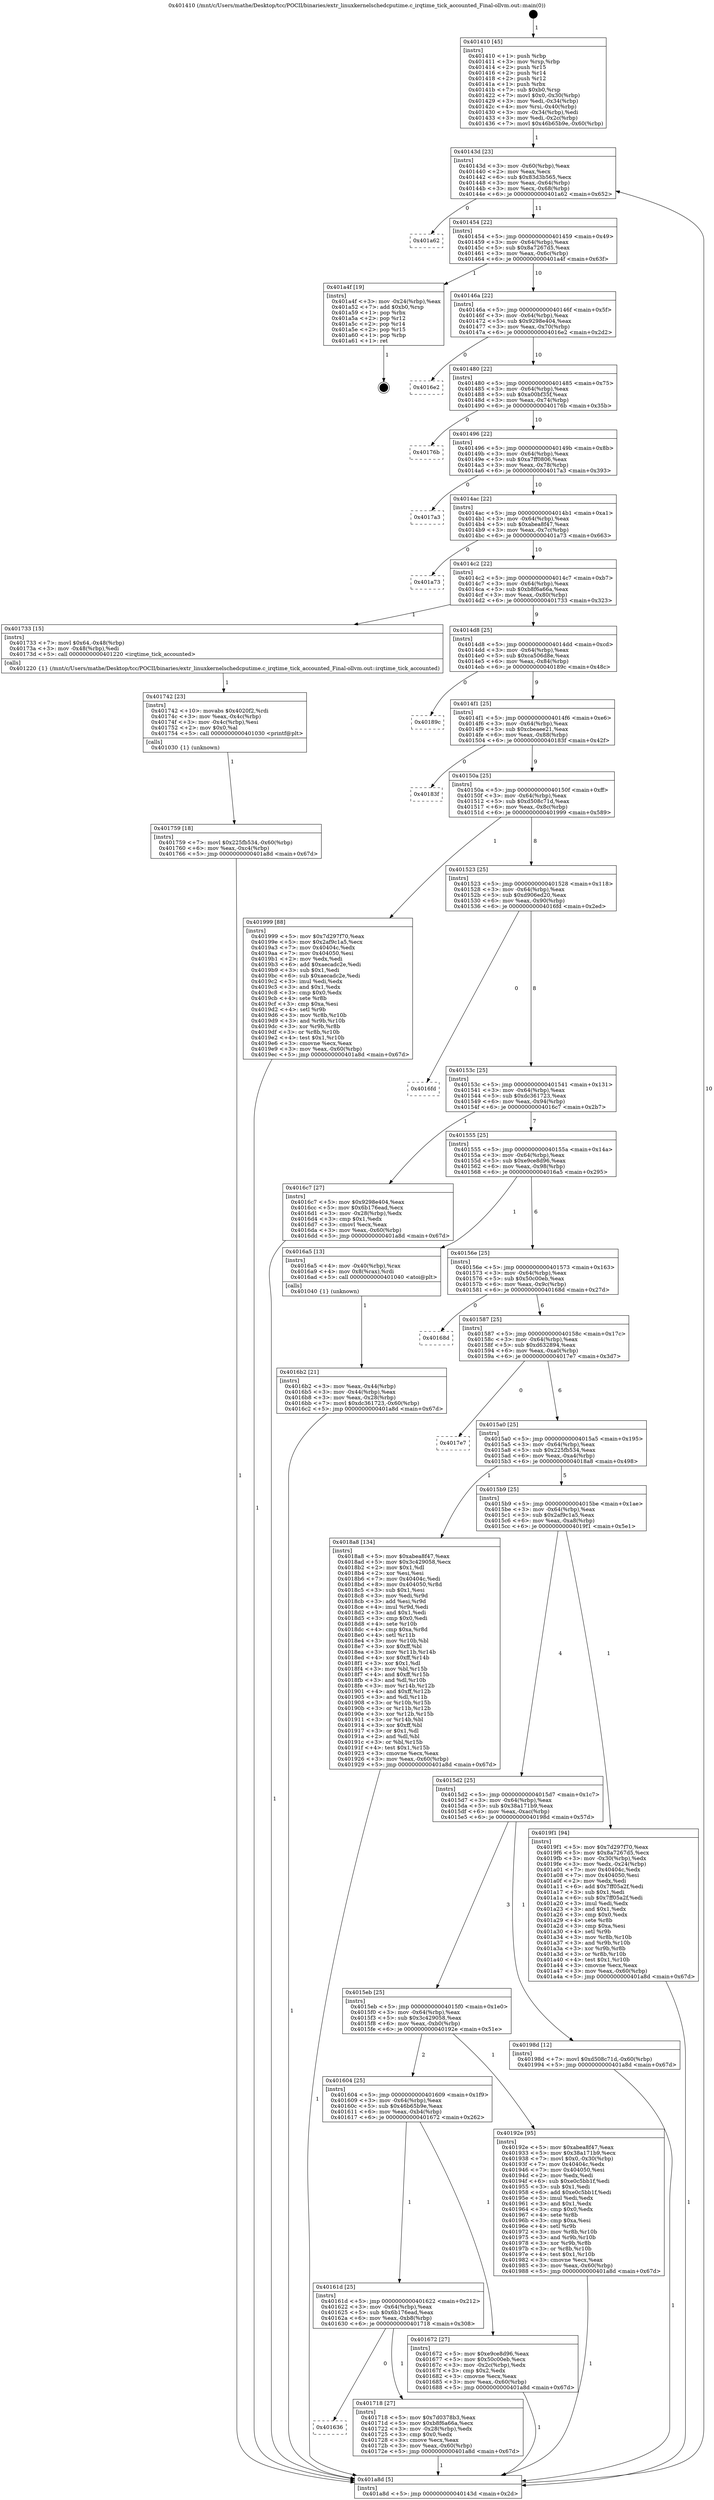 digraph "0x401410" {
  label = "0x401410 (/mnt/c/Users/mathe/Desktop/tcc/POCII/binaries/extr_linuxkernelschedcputime.c_irqtime_tick_accounted_Final-ollvm.out::main(0))"
  labelloc = "t"
  node[shape=record]

  Entry [label="",width=0.3,height=0.3,shape=circle,fillcolor=black,style=filled]
  "0x40143d" [label="{
     0x40143d [23]\l
     | [instrs]\l
     &nbsp;&nbsp;0x40143d \<+3\>: mov -0x60(%rbp),%eax\l
     &nbsp;&nbsp;0x401440 \<+2\>: mov %eax,%ecx\l
     &nbsp;&nbsp;0x401442 \<+6\>: sub $0x83d3b565,%ecx\l
     &nbsp;&nbsp;0x401448 \<+3\>: mov %eax,-0x64(%rbp)\l
     &nbsp;&nbsp;0x40144b \<+3\>: mov %ecx,-0x68(%rbp)\l
     &nbsp;&nbsp;0x40144e \<+6\>: je 0000000000401a62 \<main+0x652\>\l
  }"]
  "0x401a62" [label="{
     0x401a62\l
  }", style=dashed]
  "0x401454" [label="{
     0x401454 [22]\l
     | [instrs]\l
     &nbsp;&nbsp;0x401454 \<+5\>: jmp 0000000000401459 \<main+0x49\>\l
     &nbsp;&nbsp;0x401459 \<+3\>: mov -0x64(%rbp),%eax\l
     &nbsp;&nbsp;0x40145c \<+5\>: sub $0x8a7267d5,%eax\l
     &nbsp;&nbsp;0x401461 \<+3\>: mov %eax,-0x6c(%rbp)\l
     &nbsp;&nbsp;0x401464 \<+6\>: je 0000000000401a4f \<main+0x63f\>\l
  }"]
  Exit [label="",width=0.3,height=0.3,shape=circle,fillcolor=black,style=filled,peripheries=2]
  "0x401a4f" [label="{
     0x401a4f [19]\l
     | [instrs]\l
     &nbsp;&nbsp;0x401a4f \<+3\>: mov -0x24(%rbp),%eax\l
     &nbsp;&nbsp;0x401a52 \<+7\>: add $0xb0,%rsp\l
     &nbsp;&nbsp;0x401a59 \<+1\>: pop %rbx\l
     &nbsp;&nbsp;0x401a5a \<+2\>: pop %r12\l
     &nbsp;&nbsp;0x401a5c \<+2\>: pop %r14\l
     &nbsp;&nbsp;0x401a5e \<+2\>: pop %r15\l
     &nbsp;&nbsp;0x401a60 \<+1\>: pop %rbp\l
     &nbsp;&nbsp;0x401a61 \<+1\>: ret\l
  }"]
  "0x40146a" [label="{
     0x40146a [22]\l
     | [instrs]\l
     &nbsp;&nbsp;0x40146a \<+5\>: jmp 000000000040146f \<main+0x5f\>\l
     &nbsp;&nbsp;0x40146f \<+3\>: mov -0x64(%rbp),%eax\l
     &nbsp;&nbsp;0x401472 \<+5\>: sub $0x9298e404,%eax\l
     &nbsp;&nbsp;0x401477 \<+3\>: mov %eax,-0x70(%rbp)\l
     &nbsp;&nbsp;0x40147a \<+6\>: je 00000000004016e2 \<main+0x2d2\>\l
  }"]
  "0x401759" [label="{
     0x401759 [18]\l
     | [instrs]\l
     &nbsp;&nbsp;0x401759 \<+7\>: movl $0x225fb534,-0x60(%rbp)\l
     &nbsp;&nbsp;0x401760 \<+6\>: mov %eax,-0xc4(%rbp)\l
     &nbsp;&nbsp;0x401766 \<+5\>: jmp 0000000000401a8d \<main+0x67d\>\l
  }"]
  "0x4016e2" [label="{
     0x4016e2\l
  }", style=dashed]
  "0x401480" [label="{
     0x401480 [22]\l
     | [instrs]\l
     &nbsp;&nbsp;0x401480 \<+5\>: jmp 0000000000401485 \<main+0x75\>\l
     &nbsp;&nbsp;0x401485 \<+3\>: mov -0x64(%rbp),%eax\l
     &nbsp;&nbsp;0x401488 \<+5\>: sub $0xa00bf35f,%eax\l
     &nbsp;&nbsp;0x40148d \<+3\>: mov %eax,-0x74(%rbp)\l
     &nbsp;&nbsp;0x401490 \<+6\>: je 000000000040176b \<main+0x35b\>\l
  }"]
  "0x401742" [label="{
     0x401742 [23]\l
     | [instrs]\l
     &nbsp;&nbsp;0x401742 \<+10\>: movabs $0x4020f2,%rdi\l
     &nbsp;&nbsp;0x40174c \<+3\>: mov %eax,-0x4c(%rbp)\l
     &nbsp;&nbsp;0x40174f \<+3\>: mov -0x4c(%rbp),%esi\l
     &nbsp;&nbsp;0x401752 \<+2\>: mov $0x0,%al\l
     &nbsp;&nbsp;0x401754 \<+5\>: call 0000000000401030 \<printf@plt\>\l
     | [calls]\l
     &nbsp;&nbsp;0x401030 \{1\} (unknown)\l
  }"]
  "0x40176b" [label="{
     0x40176b\l
  }", style=dashed]
  "0x401496" [label="{
     0x401496 [22]\l
     | [instrs]\l
     &nbsp;&nbsp;0x401496 \<+5\>: jmp 000000000040149b \<main+0x8b\>\l
     &nbsp;&nbsp;0x40149b \<+3\>: mov -0x64(%rbp),%eax\l
     &nbsp;&nbsp;0x40149e \<+5\>: sub $0xa7ff0806,%eax\l
     &nbsp;&nbsp;0x4014a3 \<+3\>: mov %eax,-0x78(%rbp)\l
     &nbsp;&nbsp;0x4014a6 \<+6\>: je 00000000004017a3 \<main+0x393\>\l
  }"]
  "0x401636" [label="{
     0x401636\l
  }", style=dashed]
  "0x4017a3" [label="{
     0x4017a3\l
  }", style=dashed]
  "0x4014ac" [label="{
     0x4014ac [22]\l
     | [instrs]\l
     &nbsp;&nbsp;0x4014ac \<+5\>: jmp 00000000004014b1 \<main+0xa1\>\l
     &nbsp;&nbsp;0x4014b1 \<+3\>: mov -0x64(%rbp),%eax\l
     &nbsp;&nbsp;0x4014b4 \<+5\>: sub $0xabea8f47,%eax\l
     &nbsp;&nbsp;0x4014b9 \<+3\>: mov %eax,-0x7c(%rbp)\l
     &nbsp;&nbsp;0x4014bc \<+6\>: je 0000000000401a73 \<main+0x663\>\l
  }"]
  "0x401718" [label="{
     0x401718 [27]\l
     | [instrs]\l
     &nbsp;&nbsp;0x401718 \<+5\>: mov $0x7d0378b3,%eax\l
     &nbsp;&nbsp;0x40171d \<+5\>: mov $0xb8f6a66a,%ecx\l
     &nbsp;&nbsp;0x401722 \<+3\>: mov -0x28(%rbp),%edx\l
     &nbsp;&nbsp;0x401725 \<+3\>: cmp $0x0,%edx\l
     &nbsp;&nbsp;0x401728 \<+3\>: cmove %ecx,%eax\l
     &nbsp;&nbsp;0x40172b \<+3\>: mov %eax,-0x60(%rbp)\l
     &nbsp;&nbsp;0x40172e \<+5\>: jmp 0000000000401a8d \<main+0x67d\>\l
  }"]
  "0x401a73" [label="{
     0x401a73\l
  }", style=dashed]
  "0x4014c2" [label="{
     0x4014c2 [22]\l
     | [instrs]\l
     &nbsp;&nbsp;0x4014c2 \<+5\>: jmp 00000000004014c7 \<main+0xb7\>\l
     &nbsp;&nbsp;0x4014c7 \<+3\>: mov -0x64(%rbp),%eax\l
     &nbsp;&nbsp;0x4014ca \<+5\>: sub $0xb8f6a66a,%eax\l
     &nbsp;&nbsp;0x4014cf \<+3\>: mov %eax,-0x80(%rbp)\l
     &nbsp;&nbsp;0x4014d2 \<+6\>: je 0000000000401733 \<main+0x323\>\l
  }"]
  "0x4016b2" [label="{
     0x4016b2 [21]\l
     | [instrs]\l
     &nbsp;&nbsp;0x4016b2 \<+3\>: mov %eax,-0x44(%rbp)\l
     &nbsp;&nbsp;0x4016b5 \<+3\>: mov -0x44(%rbp),%eax\l
     &nbsp;&nbsp;0x4016b8 \<+3\>: mov %eax,-0x28(%rbp)\l
     &nbsp;&nbsp;0x4016bb \<+7\>: movl $0xdc361723,-0x60(%rbp)\l
     &nbsp;&nbsp;0x4016c2 \<+5\>: jmp 0000000000401a8d \<main+0x67d\>\l
  }"]
  "0x401733" [label="{
     0x401733 [15]\l
     | [instrs]\l
     &nbsp;&nbsp;0x401733 \<+7\>: movl $0x64,-0x48(%rbp)\l
     &nbsp;&nbsp;0x40173a \<+3\>: mov -0x48(%rbp),%edi\l
     &nbsp;&nbsp;0x40173d \<+5\>: call 0000000000401220 \<irqtime_tick_accounted\>\l
     | [calls]\l
     &nbsp;&nbsp;0x401220 \{1\} (/mnt/c/Users/mathe/Desktop/tcc/POCII/binaries/extr_linuxkernelschedcputime.c_irqtime_tick_accounted_Final-ollvm.out::irqtime_tick_accounted)\l
  }"]
  "0x4014d8" [label="{
     0x4014d8 [25]\l
     | [instrs]\l
     &nbsp;&nbsp;0x4014d8 \<+5\>: jmp 00000000004014dd \<main+0xcd\>\l
     &nbsp;&nbsp;0x4014dd \<+3\>: mov -0x64(%rbp),%eax\l
     &nbsp;&nbsp;0x4014e0 \<+5\>: sub $0xca506d8e,%eax\l
     &nbsp;&nbsp;0x4014e5 \<+6\>: mov %eax,-0x84(%rbp)\l
     &nbsp;&nbsp;0x4014eb \<+6\>: je 000000000040189c \<main+0x48c\>\l
  }"]
  "0x401410" [label="{
     0x401410 [45]\l
     | [instrs]\l
     &nbsp;&nbsp;0x401410 \<+1\>: push %rbp\l
     &nbsp;&nbsp;0x401411 \<+3\>: mov %rsp,%rbp\l
     &nbsp;&nbsp;0x401414 \<+2\>: push %r15\l
     &nbsp;&nbsp;0x401416 \<+2\>: push %r14\l
     &nbsp;&nbsp;0x401418 \<+2\>: push %r12\l
     &nbsp;&nbsp;0x40141a \<+1\>: push %rbx\l
     &nbsp;&nbsp;0x40141b \<+7\>: sub $0xb0,%rsp\l
     &nbsp;&nbsp;0x401422 \<+7\>: movl $0x0,-0x30(%rbp)\l
     &nbsp;&nbsp;0x401429 \<+3\>: mov %edi,-0x34(%rbp)\l
     &nbsp;&nbsp;0x40142c \<+4\>: mov %rsi,-0x40(%rbp)\l
     &nbsp;&nbsp;0x401430 \<+3\>: mov -0x34(%rbp),%edi\l
     &nbsp;&nbsp;0x401433 \<+3\>: mov %edi,-0x2c(%rbp)\l
     &nbsp;&nbsp;0x401436 \<+7\>: movl $0x46b65b9e,-0x60(%rbp)\l
  }"]
  "0x40189c" [label="{
     0x40189c\l
  }", style=dashed]
  "0x4014f1" [label="{
     0x4014f1 [25]\l
     | [instrs]\l
     &nbsp;&nbsp;0x4014f1 \<+5\>: jmp 00000000004014f6 \<main+0xe6\>\l
     &nbsp;&nbsp;0x4014f6 \<+3\>: mov -0x64(%rbp),%eax\l
     &nbsp;&nbsp;0x4014f9 \<+5\>: sub $0xcbeaee21,%eax\l
     &nbsp;&nbsp;0x4014fe \<+6\>: mov %eax,-0x88(%rbp)\l
     &nbsp;&nbsp;0x401504 \<+6\>: je 000000000040183f \<main+0x42f\>\l
  }"]
  "0x401a8d" [label="{
     0x401a8d [5]\l
     | [instrs]\l
     &nbsp;&nbsp;0x401a8d \<+5\>: jmp 000000000040143d \<main+0x2d\>\l
  }"]
  "0x40183f" [label="{
     0x40183f\l
  }", style=dashed]
  "0x40150a" [label="{
     0x40150a [25]\l
     | [instrs]\l
     &nbsp;&nbsp;0x40150a \<+5\>: jmp 000000000040150f \<main+0xff\>\l
     &nbsp;&nbsp;0x40150f \<+3\>: mov -0x64(%rbp),%eax\l
     &nbsp;&nbsp;0x401512 \<+5\>: sub $0xd508c71d,%eax\l
     &nbsp;&nbsp;0x401517 \<+6\>: mov %eax,-0x8c(%rbp)\l
     &nbsp;&nbsp;0x40151d \<+6\>: je 0000000000401999 \<main+0x589\>\l
  }"]
  "0x40161d" [label="{
     0x40161d [25]\l
     | [instrs]\l
     &nbsp;&nbsp;0x40161d \<+5\>: jmp 0000000000401622 \<main+0x212\>\l
     &nbsp;&nbsp;0x401622 \<+3\>: mov -0x64(%rbp),%eax\l
     &nbsp;&nbsp;0x401625 \<+5\>: sub $0x6b176ead,%eax\l
     &nbsp;&nbsp;0x40162a \<+6\>: mov %eax,-0xb8(%rbp)\l
     &nbsp;&nbsp;0x401630 \<+6\>: je 0000000000401718 \<main+0x308\>\l
  }"]
  "0x401999" [label="{
     0x401999 [88]\l
     | [instrs]\l
     &nbsp;&nbsp;0x401999 \<+5\>: mov $0x7d297f70,%eax\l
     &nbsp;&nbsp;0x40199e \<+5\>: mov $0x2af9c1a5,%ecx\l
     &nbsp;&nbsp;0x4019a3 \<+7\>: mov 0x40404c,%edx\l
     &nbsp;&nbsp;0x4019aa \<+7\>: mov 0x404050,%esi\l
     &nbsp;&nbsp;0x4019b1 \<+2\>: mov %edx,%edi\l
     &nbsp;&nbsp;0x4019b3 \<+6\>: add $0xaecadc2e,%edi\l
     &nbsp;&nbsp;0x4019b9 \<+3\>: sub $0x1,%edi\l
     &nbsp;&nbsp;0x4019bc \<+6\>: sub $0xaecadc2e,%edi\l
     &nbsp;&nbsp;0x4019c2 \<+3\>: imul %edi,%edx\l
     &nbsp;&nbsp;0x4019c5 \<+3\>: and $0x1,%edx\l
     &nbsp;&nbsp;0x4019c8 \<+3\>: cmp $0x0,%edx\l
     &nbsp;&nbsp;0x4019cb \<+4\>: sete %r8b\l
     &nbsp;&nbsp;0x4019cf \<+3\>: cmp $0xa,%esi\l
     &nbsp;&nbsp;0x4019d2 \<+4\>: setl %r9b\l
     &nbsp;&nbsp;0x4019d6 \<+3\>: mov %r8b,%r10b\l
     &nbsp;&nbsp;0x4019d9 \<+3\>: and %r9b,%r10b\l
     &nbsp;&nbsp;0x4019dc \<+3\>: xor %r9b,%r8b\l
     &nbsp;&nbsp;0x4019df \<+3\>: or %r8b,%r10b\l
     &nbsp;&nbsp;0x4019e2 \<+4\>: test $0x1,%r10b\l
     &nbsp;&nbsp;0x4019e6 \<+3\>: cmovne %ecx,%eax\l
     &nbsp;&nbsp;0x4019e9 \<+3\>: mov %eax,-0x60(%rbp)\l
     &nbsp;&nbsp;0x4019ec \<+5\>: jmp 0000000000401a8d \<main+0x67d\>\l
  }"]
  "0x401523" [label="{
     0x401523 [25]\l
     | [instrs]\l
     &nbsp;&nbsp;0x401523 \<+5\>: jmp 0000000000401528 \<main+0x118\>\l
     &nbsp;&nbsp;0x401528 \<+3\>: mov -0x64(%rbp),%eax\l
     &nbsp;&nbsp;0x40152b \<+5\>: sub $0xd906ed20,%eax\l
     &nbsp;&nbsp;0x401530 \<+6\>: mov %eax,-0x90(%rbp)\l
     &nbsp;&nbsp;0x401536 \<+6\>: je 00000000004016fd \<main+0x2ed\>\l
  }"]
  "0x401672" [label="{
     0x401672 [27]\l
     | [instrs]\l
     &nbsp;&nbsp;0x401672 \<+5\>: mov $0xe9ce8d96,%eax\l
     &nbsp;&nbsp;0x401677 \<+5\>: mov $0x50c00eb,%ecx\l
     &nbsp;&nbsp;0x40167c \<+3\>: mov -0x2c(%rbp),%edx\l
     &nbsp;&nbsp;0x40167f \<+3\>: cmp $0x2,%edx\l
     &nbsp;&nbsp;0x401682 \<+3\>: cmovne %ecx,%eax\l
     &nbsp;&nbsp;0x401685 \<+3\>: mov %eax,-0x60(%rbp)\l
     &nbsp;&nbsp;0x401688 \<+5\>: jmp 0000000000401a8d \<main+0x67d\>\l
  }"]
  "0x4016fd" [label="{
     0x4016fd\l
  }", style=dashed]
  "0x40153c" [label="{
     0x40153c [25]\l
     | [instrs]\l
     &nbsp;&nbsp;0x40153c \<+5\>: jmp 0000000000401541 \<main+0x131\>\l
     &nbsp;&nbsp;0x401541 \<+3\>: mov -0x64(%rbp),%eax\l
     &nbsp;&nbsp;0x401544 \<+5\>: sub $0xdc361723,%eax\l
     &nbsp;&nbsp;0x401549 \<+6\>: mov %eax,-0x94(%rbp)\l
     &nbsp;&nbsp;0x40154f \<+6\>: je 00000000004016c7 \<main+0x2b7\>\l
  }"]
  "0x401604" [label="{
     0x401604 [25]\l
     | [instrs]\l
     &nbsp;&nbsp;0x401604 \<+5\>: jmp 0000000000401609 \<main+0x1f9\>\l
     &nbsp;&nbsp;0x401609 \<+3\>: mov -0x64(%rbp),%eax\l
     &nbsp;&nbsp;0x40160c \<+5\>: sub $0x46b65b9e,%eax\l
     &nbsp;&nbsp;0x401611 \<+6\>: mov %eax,-0xb4(%rbp)\l
     &nbsp;&nbsp;0x401617 \<+6\>: je 0000000000401672 \<main+0x262\>\l
  }"]
  "0x4016c7" [label="{
     0x4016c7 [27]\l
     | [instrs]\l
     &nbsp;&nbsp;0x4016c7 \<+5\>: mov $0x9298e404,%eax\l
     &nbsp;&nbsp;0x4016cc \<+5\>: mov $0x6b176ead,%ecx\l
     &nbsp;&nbsp;0x4016d1 \<+3\>: mov -0x28(%rbp),%edx\l
     &nbsp;&nbsp;0x4016d4 \<+3\>: cmp $0x1,%edx\l
     &nbsp;&nbsp;0x4016d7 \<+3\>: cmovl %ecx,%eax\l
     &nbsp;&nbsp;0x4016da \<+3\>: mov %eax,-0x60(%rbp)\l
     &nbsp;&nbsp;0x4016dd \<+5\>: jmp 0000000000401a8d \<main+0x67d\>\l
  }"]
  "0x401555" [label="{
     0x401555 [25]\l
     | [instrs]\l
     &nbsp;&nbsp;0x401555 \<+5\>: jmp 000000000040155a \<main+0x14a\>\l
     &nbsp;&nbsp;0x40155a \<+3\>: mov -0x64(%rbp),%eax\l
     &nbsp;&nbsp;0x40155d \<+5\>: sub $0xe9ce8d96,%eax\l
     &nbsp;&nbsp;0x401562 \<+6\>: mov %eax,-0x98(%rbp)\l
     &nbsp;&nbsp;0x401568 \<+6\>: je 00000000004016a5 \<main+0x295\>\l
  }"]
  "0x40192e" [label="{
     0x40192e [95]\l
     | [instrs]\l
     &nbsp;&nbsp;0x40192e \<+5\>: mov $0xabea8f47,%eax\l
     &nbsp;&nbsp;0x401933 \<+5\>: mov $0x38a171b9,%ecx\l
     &nbsp;&nbsp;0x401938 \<+7\>: movl $0x0,-0x30(%rbp)\l
     &nbsp;&nbsp;0x40193f \<+7\>: mov 0x40404c,%edx\l
     &nbsp;&nbsp;0x401946 \<+7\>: mov 0x404050,%esi\l
     &nbsp;&nbsp;0x40194d \<+2\>: mov %edx,%edi\l
     &nbsp;&nbsp;0x40194f \<+6\>: sub $0xe0c5bb1f,%edi\l
     &nbsp;&nbsp;0x401955 \<+3\>: sub $0x1,%edi\l
     &nbsp;&nbsp;0x401958 \<+6\>: add $0xe0c5bb1f,%edi\l
     &nbsp;&nbsp;0x40195e \<+3\>: imul %edi,%edx\l
     &nbsp;&nbsp;0x401961 \<+3\>: and $0x1,%edx\l
     &nbsp;&nbsp;0x401964 \<+3\>: cmp $0x0,%edx\l
     &nbsp;&nbsp;0x401967 \<+4\>: sete %r8b\l
     &nbsp;&nbsp;0x40196b \<+3\>: cmp $0xa,%esi\l
     &nbsp;&nbsp;0x40196e \<+4\>: setl %r9b\l
     &nbsp;&nbsp;0x401972 \<+3\>: mov %r8b,%r10b\l
     &nbsp;&nbsp;0x401975 \<+3\>: and %r9b,%r10b\l
     &nbsp;&nbsp;0x401978 \<+3\>: xor %r9b,%r8b\l
     &nbsp;&nbsp;0x40197b \<+3\>: or %r8b,%r10b\l
     &nbsp;&nbsp;0x40197e \<+4\>: test $0x1,%r10b\l
     &nbsp;&nbsp;0x401982 \<+3\>: cmovne %ecx,%eax\l
     &nbsp;&nbsp;0x401985 \<+3\>: mov %eax,-0x60(%rbp)\l
     &nbsp;&nbsp;0x401988 \<+5\>: jmp 0000000000401a8d \<main+0x67d\>\l
  }"]
  "0x4016a5" [label="{
     0x4016a5 [13]\l
     | [instrs]\l
     &nbsp;&nbsp;0x4016a5 \<+4\>: mov -0x40(%rbp),%rax\l
     &nbsp;&nbsp;0x4016a9 \<+4\>: mov 0x8(%rax),%rdi\l
     &nbsp;&nbsp;0x4016ad \<+5\>: call 0000000000401040 \<atoi@plt\>\l
     | [calls]\l
     &nbsp;&nbsp;0x401040 \{1\} (unknown)\l
  }"]
  "0x40156e" [label="{
     0x40156e [25]\l
     | [instrs]\l
     &nbsp;&nbsp;0x40156e \<+5\>: jmp 0000000000401573 \<main+0x163\>\l
     &nbsp;&nbsp;0x401573 \<+3\>: mov -0x64(%rbp),%eax\l
     &nbsp;&nbsp;0x401576 \<+5\>: sub $0x50c00eb,%eax\l
     &nbsp;&nbsp;0x40157b \<+6\>: mov %eax,-0x9c(%rbp)\l
     &nbsp;&nbsp;0x401581 \<+6\>: je 000000000040168d \<main+0x27d\>\l
  }"]
  "0x4015eb" [label="{
     0x4015eb [25]\l
     | [instrs]\l
     &nbsp;&nbsp;0x4015eb \<+5\>: jmp 00000000004015f0 \<main+0x1e0\>\l
     &nbsp;&nbsp;0x4015f0 \<+3\>: mov -0x64(%rbp),%eax\l
     &nbsp;&nbsp;0x4015f3 \<+5\>: sub $0x3c429058,%eax\l
     &nbsp;&nbsp;0x4015f8 \<+6\>: mov %eax,-0xb0(%rbp)\l
     &nbsp;&nbsp;0x4015fe \<+6\>: je 000000000040192e \<main+0x51e\>\l
  }"]
  "0x40168d" [label="{
     0x40168d\l
  }", style=dashed]
  "0x401587" [label="{
     0x401587 [25]\l
     | [instrs]\l
     &nbsp;&nbsp;0x401587 \<+5\>: jmp 000000000040158c \<main+0x17c\>\l
     &nbsp;&nbsp;0x40158c \<+3\>: mov -0x64(%rbp),%eax\l
     &nbsp;&nbsp;0x40158f \<+5\>: sub $0xd632894,%eax\l
     &nbsp;&nbsp;0x401594 \<+6\>: mov %eax,-0xa0(%rbp)\l
     &nbsp;&nbsp;0x40159a \<+6\>: je 00000000004017e7 \<main+0x3d7\>\l
  }"]
  "0x40198d" [label="{
     0x40198d [12]\l
     | [instrs]\l
     &nbsp;&nbsp;0x40198d \<+7\>: movl $0xd508c71d,-0x60(%rbp)\l
     &nbsp;&nbsp;0x401994 \<+5\>: jmp 0000000000401a8d \<main+0x67d\>\l
  }"]
  "0x4017e7" [label="{
     0x4017e7\l
  }", style=dashed]
  "0x4015a0" [label="{
     0x4015a0 [25]\l
     | [instrs]\l
     &nbsp;&nbsp;0x4015a0 \<+5\>: jmp 00000000004015a5 \<main+0x195\>\l
     &nbsp;&nbsp;0x4015a5 \<+3\>: mov -0x64(%rbp),%eax\l
     &nbsp;&nbsp;0x4015a8 \<+5\>: sub $0x225fb534,%eax\l
     &nbsp;&nbsp;0x4015ad \<+6\>: mov %eax,-0xa4(%rbp)\l
     &nbsp;&nbsp;0x4015b3 \<+6\>: je 00000000004018a8 \<main+0x498\>\l
  }"]
  "0x4015d2" [label="{
     0x4015d2 [25]\l
     | [instrs]\l
     &nbsp;&nbsp;0x4015d2 \<+5\>: jmp 00000000004015d7 \<main+0x1c7\>\l
     &nbsp;&nbsp;0x4015d7 \<+3\>: mov -0x64(%rbp),%eax\l
     &nbsp;&nbsp;0x4015da \<+5\>: sub $0x38a171b9,%eax\l
     &nbsp;&nbsp;0x4015df \<+6\>: mov %eax,-0xac(%rbp)\l
     &nbsp;&nbsp;0x4015e5 \<+6\>: je 000000000040198d \<main+0x57d\>\l
  }"]
  "0x4018a8" [label="{
     0x4018a8 [134]\l
     | [instrs]\l
     &nbsp;&nbsp;0x4018a8 \<+5\>: mov $0xabea8f47,%eax\l
     &nbsp;&nbsp;0x4018ad \<+5\>: mov $0x3c429058,%ecx\l
     &nbsp;&nbsp;0x4018b2 \<+2\>: mov $0x1,%dl\l
     &nbsp;&nbsp;0x4018b4 \<+2\>: xor %esi,%esi\l
     &nbsp;&nbsp;0x4018b6 \<+7\>: mov 0x40404c,%edi\l
     &nbsp;&nbsp;0x4018bd \<+8\>: mov 0x404050,%r8d\l
     &nbsp;&nbsp;0x4018c5 \<+3\>: sub $0x1,%esi\l
     &nbsp;&nbsp;0x4018c8 \<+3\>: mov %edi,%r9d\l
     &nbsp;&nbsp;0x4018cb \<+3\>: add %esi,%r9d\l
     &nbsp;&nbsp;0x4018ce \<+4\>: imul %r9d,%edi\l
     &nbsp;&nbsp;0x4018d2 \<+3\>: and $0x1,%edi\l
     &nbsp;&nbsp;0x4018d5 \<+3\>: cmp $0x0,%edi\l
     &nbsp;&nbsp;0x4018d8 \<+4\>: sete %r10b\l
     &nbsp;&nbsp;0x4018dc \<+4\>: cmp $0xa,%r8d\l
     &nbsp;&nbsp;0x4018e0 \<+4\>: setl %r11b\l
     &nbsp;&nbsp;0x4018e4 \<+3\>: mov %r10b,%bl\l
     &nbsp;&nbsp;0x4018e7 \<+3\>: xor $0xff,%bl\l
     &nbsp;&nbsp;0x4018ea \<+3\>: mov %r11b,%r14b\l
     &nbsp;&nbsp;0x4018ed \<+4\>: xor $0xff,%r14b\l
     &nbsp;&nbsp;0x4018f1 \<+3\>: xor $0x1,%dl\l
     &nbsp;&nbsp;0x4018f4 \<+3\>: mov %bl,%r15b\l
     &nbsp;&nbsp;0x4018f7 \<+4\>: and $0xff,%r15b\l
     &nbsp;&nbsp;0x4018fb \<+3\>: and %dl,%r10b\l
     &nbsp;&nbsp;0x4018fe \<+3\>: mov %r14b,%r12b\l
     &nbsp;&nbsp;0x401901 \<+4\>: and $0xff,%r12b\l
     &nbsp;&nbsp;0x401905 \<+3\>: and %dl,%r11b\l
     &nbsp;&nbsp;0x401908 \<+3\>: or %r10b,%r15b\l
     &nbsp;&nbsp;0x40190b \<+3\>: or %r11b,%r12b\l
     &nbsp;&nbsp;0x40190e \<+3\>: xor %r12b,%r15b\l
     &nbsp;&nbsp;0x401911 \<+3\>: or %r14b,%bl\l
     &nbsp;&nbsp;0x401914 \<+3\>: xor $0xff,%bl\l
     &nbsp;&nbsp;0x401917 \<+3\>: or $0x1,%dl\l
     &nbsp;&nbsp;0x40191a \<+2\>: and %dl,%bl\l
     &nbsp;&nbsp;0x40191c \<+3\>: or %bl,%r15b\l
     &nbsp;&nbsp;0x40191f \<+4\>: test $0x1,%r15b\l
     &nbsp;&nbsp;0x401923 \<+3\>: cmovne %ecx,%eax\l
     &nbsp;&nbsp;0x401926 \<+3\>: mov %eax,-0x60(%rbp)\l
     &nbsp;&nbsp;0x401929 \<+5\>: jmp 0000000000401a8d \<main+0x67d\>\l
  }"]
  "0x4015b9" [label="{
     0x4015b9 [25]\l
     | [instrs]\l
     &nbsp;&nbsp;0x4015b9 \<+5\>: jmp 00000000004015be \<main+0x1ae\>\l
     &nbsp;&nbsp;0x4015be \<+3\>: mov -0x64(%rbp),%eax\l
     &nbsp;&nbsp;0x4015c1 \<+5\>: sub $0x2af9c1a5,%eax\l
     &nbsp;&nbsp;0x4015c6 \<+6\>: mov %eax,-0xa8(%rbp)\l
     &nbsp;&nbsp;0x4015cc \<+6\>: je 00000000004019f1 \<main+0x5e1\>\l
  }"]
  "0x4019f1" [label="{
     0x4019f1 [94]\l
     | [instrs]\l
     &nbsp;&nbsp;0x4019f1 \<+5\>: mov $0x7d297f70,%eax\l
     &nbsp;&nbsp;0x4019f6 \<+5\>: mov $0x8a7267d5,%ecx\l
     &nbsp;&nbsp;0x4019fb \<+3\>: mov -0x30(%rbp),%edx\l
     &nbsp;&nbsp;0x4019fe \<+3\>: mov %edx,-0x24(%rbp)\l
     &nbsp;&nbsp;0x401a01 \<+7\>: mov 0x40404c,%edx\l
     &nbsp;&nbsp;0x401a08 \<+7\>: mov 0x404050,%esi\l
     &nbsp;&nbsp;0x401a0f \<+2\>: mov %edx,%edi\l
     &nbsp;&nbsp;0x401a11 \<+6\>: add $0x7ff05a2f,%edi\l
     &nbsp;&nbsp;0x401a17 \<+3\>: sub $0x1,%edi\l
     &nbsp;&nbsp;0x401a1a \<+6\>: sub $0x7ff05a2f,%edi\l
     &nbsp;&nbsp;0x401a20 \<+3\>: imul %edi,%edx\l
     &nbsp;&nbsp;0x401a23 \<+3\>: and $0x1,%edx\l
     &nbsp;&nbsp;0x401a26 \<+3\>: cmp $0x0,%edx\l
     &nbsp;&nbsp;0x401a29 \<+4\>: sete %r8b\l
     &nbsp;&nbsp;0x401a2d \<+3\>: cmp $0xa,%esi\l
     &nbsp;&nbsp;0x401a30 \<+4\>: setl %r9b\l
     &nbsp;&nbsp;0x401a34 \<+3\>: mov %r8b,%r10b\l
     &nbsp;&nbsp;0x401a37 \<+3\>: and %r9b,%r10b\l
     &nbsp;&nbsp;0x401a3a \<+3\>: xor %r9b,%r8b\l
     &nbsp;&nbsp;0x401a3d \<+3\>: or %r8b,%r10b\l
     &nbsp;&nbsp;0x401a40 \<+4\>: test $0x1,%r10b\l
     &nbsp;&nbsp;0x401a44 \<+3\>: cmovne %ecx,%eax\l
     &nbsp;&nbsp;0x401a47 \<+3\>: mov %eax,-0x60(%rbp)\l
     &nbsp;&nbsp;0x401a4a \<+5\>: jmp 0000000000401a8d \<main+0x67d\>\l
  }"]
  Entry -> "0x401410" [label=" 1"]
  "0x40143d" -> "0x401a62" [label=" 0"]
  "0x40143d" -> "0x401454" [label=" 11"]
  "0x401a4f" -> Exit [label=" 1"]
  "0x401454" -> "0x401a4f" [label=" 1"]
  "0x401454" -> "0x40146a" [label=" 10"]
  "0x4019f1" -> "0x401a8d" [label=" 1"]
  "0x40146a" -> "0x4016e2" [label=" 0"]
  "0x40146a" -> "0x401480" [label=" 10"]
  "0x401999" -> "0x401a8d" [label=" 1"]
  "0x401480" -> "0x40176b" [label=" 0"]
  "0x401480" -> "0x401496" [label=" 10"]
  "0x40198d" -> "0x401a8d" [label=" 1"]
  "0x401496" -> "0x4017a3" [label=" 0"]
  "0x401496" -> "0x4014ac" [label=" 10"]
  "0x40192e" -> "0x401a8d" [label=" 1"]
  "0x4014ac" -> "0x401a73" [label=" 0"]
  "0x4014ac" -> "0x4014c2" [label=" 10"]
  "0x4018a8" -> "0x401a8d" [label=" 1"]
  "0x4014c2" -> "0x401733" [label=" 1"]
  "0x4014c2" -> "0x4014d8" [label=" 9"]
  "0x401742" -> "0x401759" [label=" 1"]
  "0x4014d8" -> "0x40189c" [label=" 0"]
  "0x4014d8" -> "0x4014f1" [label=" 9"]
  "0x401733" -> "0x401742" [label=" 1"]
  "0x4014f1" -> "0x40183f" [label=" 0"]
  "0x4014f1" -> "0x40150a" [label=" 9"]
  "0x401718" -> "0x401a8d" [label=" 1"]
  "0x40150a" -> "0x401999" [label=" 1"]
  "0x40150a" -> "0x401523" [label=" 8"]
  "0x40161d" -> "0x401636" [label=" 0"]
  "0x401523" -> "0x4016fd" [label=" 0"]
  "0x401523" -> "0x40153c" [label=" 8"]
  "0x40161d" -> "0x401718" [label=" 1"]
  "0x40153c" -> "0x4016c7" [label=" 1"]
  "0x40153c" -> "0x401555" [label=" 7"]
  "0x4016c7" -> "0x401a8d" [label=" 1"]
  "0x401555" -> "0x4016a5" [label=" 1"]
  "0x401555" -> "0x40156e" [label=" 6"]
  "0x4016b2" -> "0x401a8d" [label=" 1"]
  "0x40156e" -> "0x40168d" [label=" 0"]
  "0x40156e" -> "0x401587" [label=" 6"]
  "0x401a8d" -> "0x40143d" [label=" 10"]
  "0x401587" -> "0x4017e7" [label=" 0"]
  "0x401587" -> "0x4015a0" [label=" 6"]
  "0x401410" -> "0x40143d" [label=" 1"]
  "0x4015a0" -> "0x4018a8" [label=" 1"]
  "0x4015a0" -> "0x4015b9" [label=" 5"]
  "0x401604" -> "0x40161d" [label=" 1"]
  "0x4015b9" -> "0x4019f1" [label=" 1"]
  "0x4015b9" -> "0x4015d2" [label=" 4"]
  "0x401672" -> "0x401a8d" [label=" 1"]
  "0x4015d2" -> "0x40198d" [label=" 1"]
  "0x4015d2" -> "0x4015eb" [label=" 3"]
  "0x4016a5" -> "0x4016b2" [label=" 1"]
  "0x4015eb" -> "0x40192e" [label=" 1"]
  "0x4015eb" -> "0x401604" [label=" 2"]
  "0x401759" -> "0x401a8d" [label=" 1"]
  "0x401604" -> "0x401672" [label=" 1"]
}
